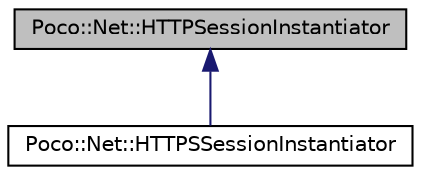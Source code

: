 digraph "Poco::Net::HTTPSessionInstantiator"
{
 // LATEX_PDF_SIZE
  edge [fontname="Helvetica",fontsize="10",labelfontname="Helvetica",labelfontsize="10"];
  node [fontname="Helvetica",fontsize="10",shape=record];
  Node1 [label="Poco::Net::HTTPSessionInstantiator",height=0.2,width=0.4,color="black", fillcolor="grey75", style="filled", fontcolor="black",tooltip=" "];
  Node1 -> Node2 [dir="back",color="midnightblue",fontsize="10",style="solid",fontname="Helvetica"];
  Node2 [label="Poco::Net::HTTPSSessionInstantiator",height=0.2,width=0.4,color="black", fillcolor="white", style="filled",URL="$classPoco_1_1Net_1_1HTTPSSessionInstantiator.html",tooltip="The HTTPSessionInstantiator for HTTPSClientSession."];
}
